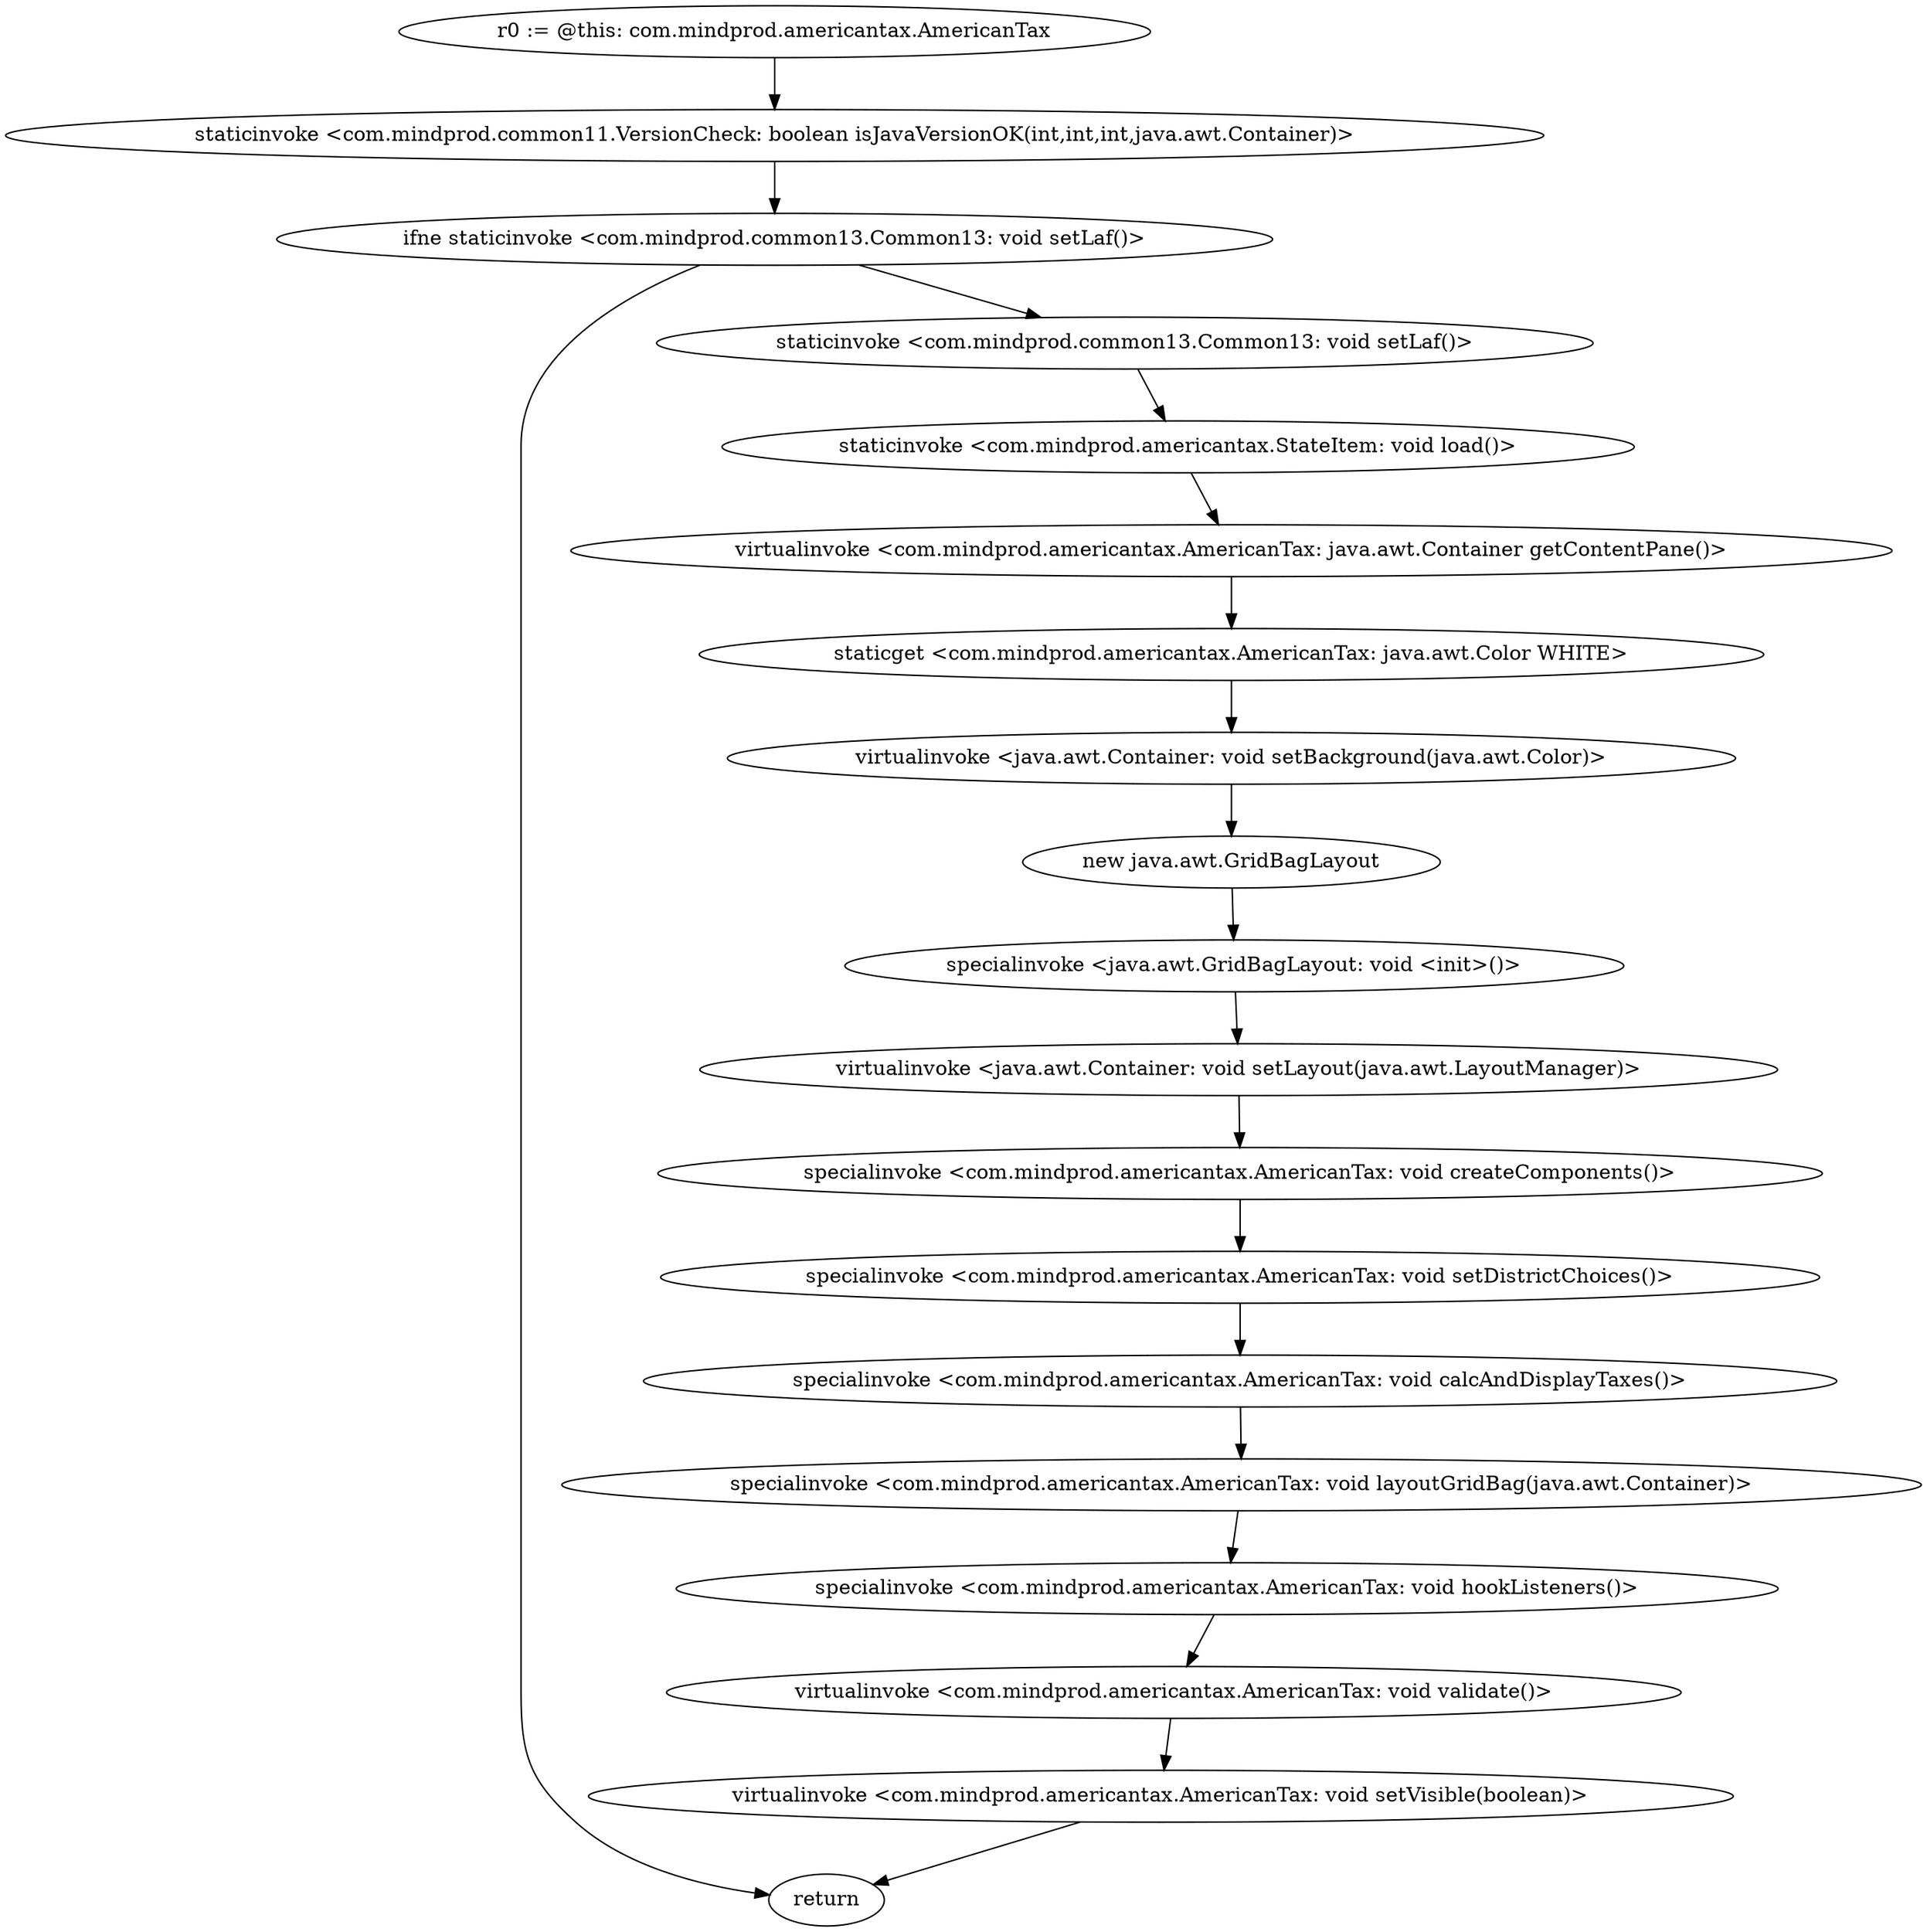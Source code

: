 digraph "" {
"r0 := @this: com.mindprod.americantax.AmericanTax"->"staticinvoke <com.mindprod.common11.VersionCheck: boolean isJavaVersionOK(int,int,int,java.awt.Container)>";
 "staticinvoke <com.mindprod.common11.VersionCheck: boolean isJavaVersionOK(int,int,int,java.awt.Container)>"->"ifne staticinvoke <com.mindprod.common13.Common13: void setLaf()>";
 "ifne staticinvoke <com.mindprod.common13.Common13: void setLaf()>"->"return";
 "ifne staticinvoke <com.mindprod.common13.Common13: void setLaf()>"->"staticinvoke <com.mindprod.common13.Common13: void setLaf()>";
 "staticinvoke <com.mindprod.common13.Common13: void setLaf()>"->"staticinvoke <com.mindprod.americantax.StateItem: void load()>";
 "staticinvoke <com.mindprod.americantax.StateItem: void load()>"->"virtualinvoke <com.mindprod.americantax.AmericanTax: java.awt.Container getContentPane()>";
 "virtualinvoke <com.mindprod.americantax.AmericanTax: java.awt.Container getContentPane()>"->"staticget <com.mindprod.americantax.AmericanTax: java.awt.Color WHITE>";
 "staticget <com.mindprod.americantax.AmericanTax: java.awt.Color WHITE>"->"virtualinvoke <java.awt.Container: void setBackground(java.awt.Color)>";
 "virtualinvoke <java.awt.Container: void setBackground(java.awt.Color)>"->"new java.awt.GridBagLayout";
 "new java.awt.GridBagLayout"->"specialinvoke <java.awt.GridBagLayout: void <init>()>";
 "specialinvoke <java.awt.GridBagLayout: void <init>()>"->"virtualinvoke <java.awt.Container: void setLayout(java.awt.LayoutManager)>";
 "virtualinvoke <java.awt.Container: void setLayout(java.awt.LayoutManager)>"->"specialinvoke <com.mindprod.americantax.AmericanTax: void createComponents()>";
 "specialinvoke <com.mindprod.americantax.AmericanTax: void createComponents()>"->"specialinvoke <com.mindprod.americantax.AmericanTax: void setDistrictChoices()>";
 "specialinvoke <com.mindprod.americantax.AmericanTax: void setDistrictChoices()>"->"specialinvoke <com.mindprod.americantax.AmericanTax: void calcAndDisplayTaxes()>";
 "specialinvoke <com.mindprod.americantax.AmericanTax: void calcAndDisplayTaxes()>"->"specialinvoke <com.mindprod.americantax.AmericanTax: void layoutGridBag(java.awt.Container)>";
 "specialinvoke <com.mindprod.americantax.AmericanTax: void layoutGridBag(java.awt.Container)>"->"specialinvoke <com.mindprod.americantax.AmericanTax: void hookListeners()>";
 "specialinvoke <com.mindprod.americantax.AmericanTax: void hookListeners()>"->"virtualinvoke <com.mindprod.americantax.AmericanTax: void validate()>";
 "virtualinvoke <com.mindprod.americantax.AmericanTax: void validate()>"->"virtualinvoke <com.mindprod.americantax.AmericanTax: void setVisible(boolean)>";
 "virtualinvoke <com.mindprod.americantax.AmericanTax: void setVisible(boolean)>"->"return";
}
